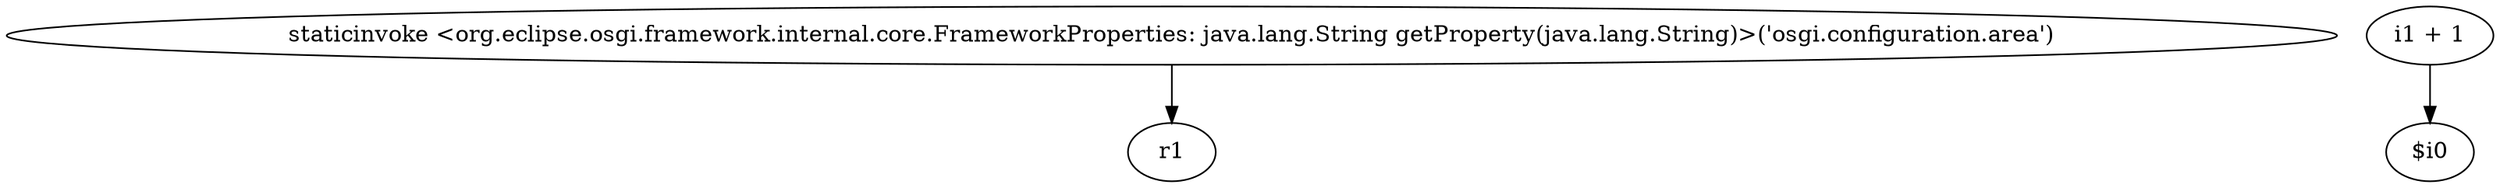 digraph g {
0[label="staticinvoke <org.eclipse.osgi.framework.internal.core.FrameworkProperties: java.lang.String getProperty(java.lang.String)>('osgi.configuration.area')"]
1[label="r1"]
0->1[label=""]
2[label="i1 + 1"]
3[label="$i0"]
2->3[label=""]
}